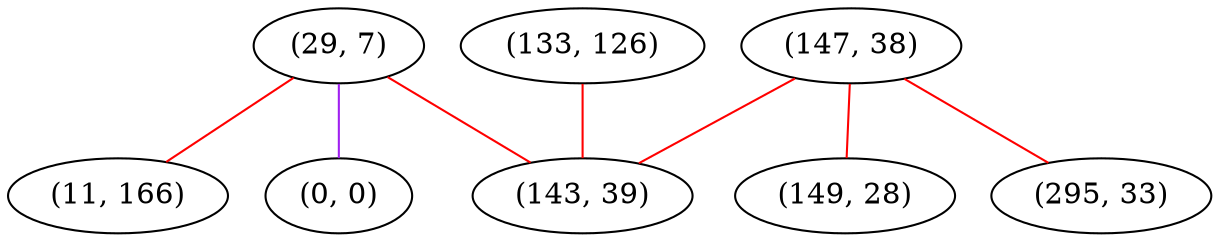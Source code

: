 graph "" {
"(133, 126)";
"(29, 7)";
"(147, 38)";
"(295, 33)";
"(149, 28)";
"(0, 0)";
"(143, 39)";
"(11, 166)";
"(133, 126)" -- "(143, 39)"  [color=red, key=0, weight=1];
"(29, 7)" -- "(0, 0)"  [color=purple, key=0, weight=4];
"(29, 7)" -- "(143, 39)"  [color=red, key=0, weight=1];
"(29, 7)" -- "(11, 166)"  [color=red, key=0, weight=1];
"(147, 38)" -- "(149, 28)"  [color=red, key=0, weight=1];
"(147, 38)" -- "(143, 39)"  [color=red, key=0, weight=1];
"(147, 38)" -- "(295, 33)"  [color=red, key=0, weight=1];
}
